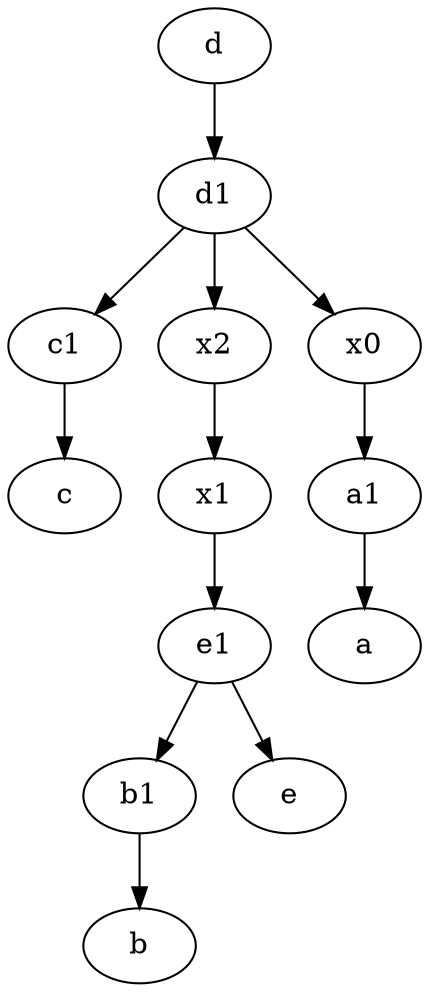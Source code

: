 digraph  {
	b1 [pos="45,20!"];
	d1 [pos="25,30!"];
	a1 [pos="40,15!"];
	d [pos="20,30!"];
	e1 [pos="25,45!"];
	c1 [pos="30,15!"];
	x2;
	x0;
	x1;
	d1 -> x2;
	d1 -> x0;
	d -> d1;
	b1 -> b;
	x1 -> e1;
	c1 -> c;
	a1 -> a;
	e1 -> b1;
	d1 -> c1;
	x0 -> a1;
	x2 -> x1;
	e1 -> e;

	}